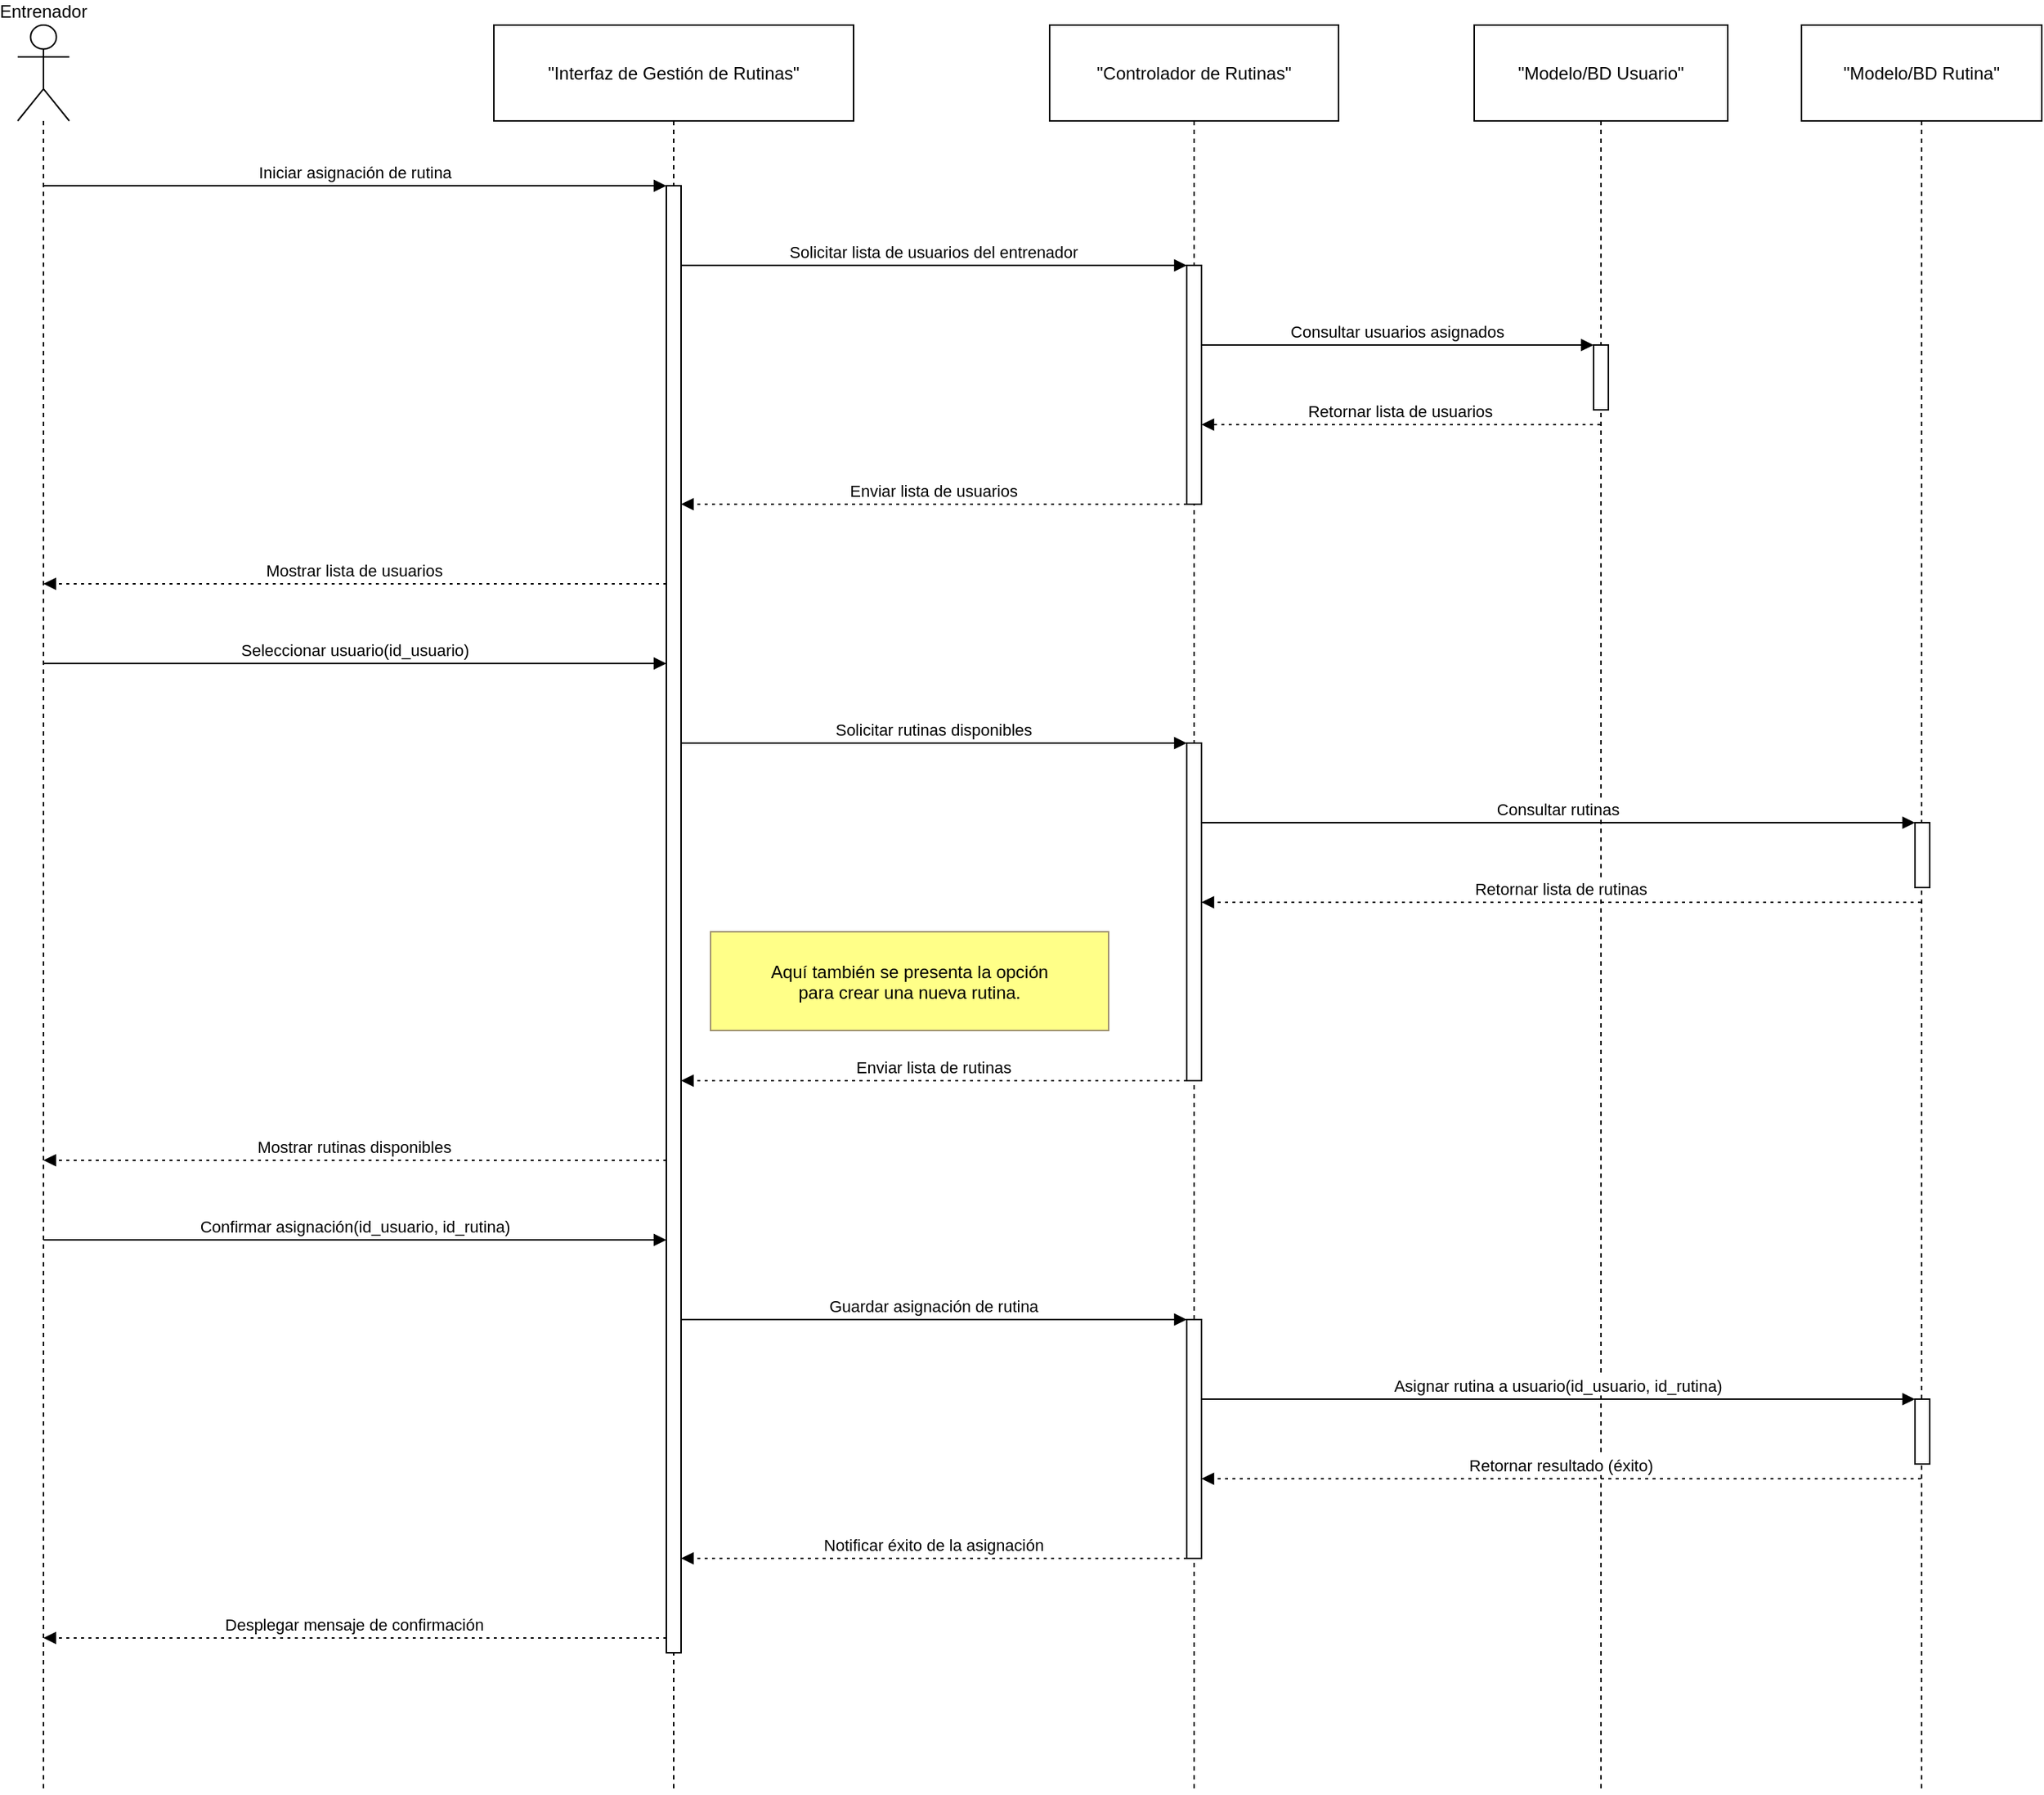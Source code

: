 <mxfile version="28.0.6">
  <diagram name="Page-1" id="K_D1WdGIlO1niymxam3W">
    <mxGraphModel dx="1634" dy="943" grid="1" gridSize="10" guides="1" tooltips="1" connect="1" arrows="1" fold="1" page="1" pageScale="1" pageWidth="850" pageHeight="1100" math="0" shadow="0">
      <root>
        <mxCell id="0" />
        <mxCell id="1" parent="0" />
        <mxCell id="6iFY97oGWLX_5bMuuiA9-1" value="Entrenador" style="shape=umlLifeline;perimeter=lifelinePerimeter;whiteSpace=wrap;container=1;dropTarget=0;collapsible=0;recursiveResize=0;outlineConnect=0;portConstraint=eastwest;newEdgeStyle={&quot;edgeStyle&quot;:&quot;elbowEdgeStyle&quot;,&quot;elbow&quot;:&quot;vertical&quot;,&quot;curved&quot;:0,&quot;rounded&quot;:0};participant=umlActor;verticalAlign=bottom;labelPosition=center;verticalLabelPosition=top;align=center;size=65;" vertex="1" parent="1">
          <mxGeometry x="20" y="20" width="35" height="1199" as="geometry" />
        </mxCell>
        <mxCell id="6iFY97oGWLX_5bMuuiA9-2" value="&quot;Interfaz de Gestión de Rutinas&quot;" style="shape=umlLifeline;perimeter=lifelinePerimeter;whiteSpace=wrap;container=1;dropTarget=0;collapsible=0;recursiveResize=0;outlineConnect=0;portConstraint=eastwest;newEdgeStyle={&quot;edgeStyle&quot;:&quot;elbowEdgeStyle&quot;,&quot;elbow&quot;:&quot;vertical&quot;,&quot;curved&quot;:0,&quot;rounded&quot;:0};size=65;" vertex="1" parent="1">
          <mxGeometry x="343" y="20" width="244" height="1199" as="geometry" />
        </mxCell>
        <mxCell id="6iFY97oGWLX_5bMuuiA9-3" value="" style="points=[];perimeter=orthogonalPerimeter;outlineConnect=0;targetShapes=umlLifeline;portConstraint=eastwest;newEdgeStyle={&quot;edgeStyle&quot;:&quot;elbowEdgeStyle&quot;,&quot;elbow&quot;:&quot;vertical&quot;,&quot;curved&quot;:0,&quot;rounded&quot;:0}" vertex="1" parent="6iFY97oGWLX_5bMuuiA9-2">
          <mxGeometry x="117" y="109" width="10" height="995" as="geometry" />
        </mxCell>
        <mxCell id="6iFY97oGWLX_5bMuuiA9-4" value="&quot;Controlador de Rutinas&quot;" style="shape=umlLifeline;perimeter=lifelinePerimeter;whiteSpace=wrap;container=1;dropTarget=0;collapsible=0;recursiveResize=0;outlineConnect=0;portConstraint=eastwest;newEdgeStyle={&quot;edgeStyle&quot;:&quot;elbowEdgeStyle&quot;,&quot;elbow&quot;:&quot;vertical&quot;,&quot;curved&quot;:0,&quot;rounded&quot;:0};size=65;" vertex="1" parent="1">
          <mxGeometry x="720" y="20" width="196" height="1199" as="geometry" />
        </mxCell>
        <mxCell id="6iFY97oGWLX_5bMuuiA9-5" value="" style="points=[];perimeter=orthogonalPerimeter;outlineConnect=0;targetShapes=umlLifeline;portConstraint=eastwest;newEdgeStyle={&quot;edgeStyle&quot;:&quot;elbowEdgeStyle&quot;,&quot;elbow&quot;:&quot;vertical&quot;,&quot;curved&quot;:0,&quot;rounded&quot;:0}" vertex="1" parent="6iFY97oGWLX_5bMuuiA9-4">
          <mxGeometry x="93" y="163" width="10" height="162" as="geometry" />
        </mxCell>
        <mxCell id="6iFY97oGWLX_5bMuuiA9-6" value="" style="points=[];perimeter=orthogonalPerimeter;outlineConnect=0;targetShapes=umlLifeline;portConstraint=eastwest;newEdgeStyle={&quot;edgeStyle&quot;:&quot;elbowEdgeStyle&quot;,&quot;elbow&quot;:&quot;vertical&quot;,&quot;curved&quot;:0,&quot;rounded&quot;:0}" vertex="1" parent="6iFY97oGWLX_5bMuuiA9-4">
          <mxGeometry x="93" y="487" width="10" height="229" as="geometry" />
        </mxCell>
        <mxCell id="6iFY97oGWLX_5bMuuiA9-7" value="" style="points=[];perimeter=orthogonalPerimeter;outlineConnect=0;targetShapes=umlLifeline;portConstraint=eastwest;newEdgeStyle={&quot;edgeStyle&quot;:&quot;elbowEdgeStyle&quot;,&quot;elbow&quot;:&quot;vertical&quot;,&quot;curved&quot;:0,&quot;rounded&quot;:0}" vertex="1" parent="6iFY97oGWLX_5bMuuiA9-4">
          <mxGeometry x="93" y="878" width="10" height="162" as="geometry" />
        </mxCell>
        <mxCell id="6iFY97oGWLX_5bMuuiA9-8" value="&quot;Modelo/BD Usuario&quot;" style="shape=umlLifeline;perimeter=lifelinePerimeter;whiteSpace=wrap;container=1;dropTarget=0;collapsible=0;recursiveResize=0;outlineConnect=0;portConstraint=eastwest;newEdgeStyle={&quot;edgeStyle&quot;:&quot;elbowEdgeStyle&quot;,&quot;elbow&quot;:&quot;vertical&quot;,&quot;curved&quot;:0,&quot;rounded&quot;:0};size=65;" vertex="1" parent="1">
          <mxGeometry x="1008" y="20" width="172" height="1199" as="geometry" />
        </mxCell>
        <mxCell id="6iFY97oGWLX_5bMuuiA9-9" value="" style="points=[];perimeter=orthogonalPerimeter;outlineConnect=0;targetShapes=umlLifeline;portConstraint=eastwest;newEdgeStyle={&quot;edgeStyle&quot;:&quot;elbowEdgeStyle&quot;,&quot;elbow&quot;:&quot;vertical&quot;,&quot;curved&quot;:0,&quot;rounded&quot;:0}" vertex="1" parent="6iFY97oGWLX_5bMuuiA9-8">
          <mxGeometry x="81" y="217" width="10" height="44" as="geometry" />
        </mxCell>
        <mxCell id="6iFY97oGWLX_5bMuuiA9-10" value="&quot;Modelo/BD Rutina&quot;" style="shape=umlLifeline;perimeter=lifelinePerimeter;whiteSpace=wrap;container=1;dropTarget=0;collapsible=0;recursiveResize=0;outlineConnect=0;portConstraint=eastwest;newEdgeStyle={&quot;edgeStyle&quot;:&quot;elbowEdgeStyle&quot;,&quot;elbow&quot;:&quot;vertical&quot;,&quot;curved&quot;:0,&quot;rounded&quot;:0};size=65;" vertex="1" parent="1">
          <mxGeometry x="1230" y="20" width="163" height="1199" as="geometry" />
        </mxCell>
        <mxCell id="6iFY97oGWLX_5bMuuiA9-11" value="" style="points=[];perimeter=orthogonalPerimeter;outlineConnect=0;targetShapes=umlLifeline;portConstraint=eastwest;newEdgeStyle={&quot;edgeStyle&quot;:&quot;elbowEdgeStyle&quot;,&quot;elbow&quot;:&quot;vertical&quot;,&quot;curved&quot;:0,&quot;rounded&quot;:0}" vertex="1" parent="6iFY97oGWLX_5bMuuiA9-10">
          <mxGeometry x="77" y="541" width="10" height="44" as="geometry" />
        </mxCell>
        <mxCell id="6iFY97oGWLX_5bMuuiA9-12" value="" style="points=[];perimeter=orthogonalPerimeter;outlineConnect=0;targetShapes=umlLifeline;portConstraint=eastwest;newEdgeStyle={&quot;edgeStyle&quot;:&quot;elbowEdgeStyle&quot;,&quot;elbow&quot;:&quot;vertical&quot;,&quot;curved&quot;:0,&quot;rounded&quot;:0}" vertex="1" parent="6iFY97oGWLX_5bMuuiA9-10">
          <mxGeometry x="77" y="932" width="10" height="44" as="geometry" />
        </mxCell>
        <mxCell id="6iFY97oGWLX_5bMuuiA9-13" value="Iniciar asignación de rutina" style="verticalAlign=bottom;edgeStyle=elbowEdgeStyle;elbow=vertical;curved=0;rounded=0;endArrow=block;" edge="1" parent="1" source="6iFY97oGWLX_5bMuuiA9-1" target="6iFY97oGWLX_5bMuuiA9-3">
          <mxGeometry relative="1" as="geometry">
            <Array as="points">
              <mxPoint x="289" y="129" />
            </Array>
          </mxGeometry>
        </mxCell>
        <mxCell id="6iFY97oGWLX_5bMuuiA9-14" value="Solicitar lista de usuarios del entrenador" style="verticalAlign=bottom;edgeStyle=elbowEdgeStyle;elbow=vertical;curved=0;rounded=0;endArrow=block;" edge="1" parent="1" source="6iFY97oGWLX_5bMuuiA9-3" target="6iFY97oGWLX_5bMuuiA9-5">
          <mxGeometry relative="1" as="geometry">
            <Array as="points">
              <mxPoint x="652" y="183" />
            </Array>
          </mxGeometry>
        </mxCell>
        <mxCell id="6iFY97oGWLX_5bMuuiA9-15" value="Consultar usuarios asignados" style="verticalAlign=bottom;edgeStyle=elbowEdgeStyle;elbow=vertical;curved=0;rounded=0;endArrow=block;" edge="1" parent="1" source="6iFY97oGWLX_5bMuuiA9-5" target="6iFY97oGWLX_5bMuuiA9-9">
          <mxGeometry relative="1" as="geometry">
            <Array as="points">
              <mxPoint x="967" y="237" />
            </Array>
          </mxGeometry>
        </mxCell>
        <mxCell id="6iFY97oGWLX_5bMuuiA9-16" value="Retornar lista de usuarios" style="verticalAlign=bottom;edgeStyle=elbowEdgeStyle;elbow=vertical;curved=0;rounded=0;dashed=1;dashPattern=2 3;endArrow=block;" edge="1" parent="1" source="6iFY97oGWLX_5bMuuiA9-8" target="6iFY97oGWLX_5bMuuiA9-5">
          <mxGeometry relative="1" as="geometry">
            <Array as="points">
              <mxPoint x="968" y="291" />
            </Array>
          </mxGeometry>
        </mxCell>
        <mxCell id="6iFY97oGWLX_5bMuuiA9-17" value="Enviar lista de usuarios" style="verticalAlign=bottom;edgeStyle=elbowEdgeStyle;elbow=vertical;curved=0;rounded=0;dashed=1;dashPattern=2 3;endArrow=block;" edge="1" parent="1" source="6iFY97oGWLX_5bMuuiA9-5" target="6iFY97oGWLX_5bMuuiA9-3">
          <mxGeometry relative="1" as="geometry">
            <Array as="points">
              <mxPoint x="653" y="345" />
            </Array>
          </mxGeometry>
        </mxCell>
        <mxCell id="6iFY97oGWLX_5bMuuiA9-18" value="Mostrar lista de usuarios" style="verticalAlign=bottom;edgeStyle=elbowEdgeStyle;elbow=vertical;curved=0;rounded=0;dashed=1;dashPattern=2 3;endArrow=block;" edge="1" parent="1" source="6iFY97oGWLX_5bMuuiA9-3" target="6iFY97oGWLX_5bMuuiA9-1">
          <mxGeometry relative="1" as="geometry">
            <Array as="points">
              <mxPoint x="290" y="399" />
            </Array>
          </mxGeometry>
        </mxCell>
        <mxCell id="6iFY97oGWLX_5bMuuiA9-19" value="Seleccionar usuario(id_usuario)" style="verticalAlign=bottom;edgeStyle=elbowEdgeStyle;elbow=vertical;curved=0;rounded=0;endArrow=block;" edge="1" parent="1" source="6iFY97oGWLX_5bMuuiA9-1" target="6iFY97oGWLX_5bMuuiA9-3">
          <mxGeometry relative="1" as="geometry">
            <Array as="points">
              <mxPoint x="287" y="453" />
            </Array>
          </mxGeometry>
        </mxCell>
        <mxCell id="6iFY97oGWLX_5bMuuiA9-20" value="Solicitar rutinas disponibles" style="verticalAlign=bottom;edgeStyle=elbowEdgeStyle;elbow=vertical;curved=0;rounded=0;endArrow=block;" edge="1" parent="1" source="6iFY97oGWLX_5bMuuiA9-3" target="6iFY97oGWLX_5bMuuiA9-6">
          <mxGeometry relative="1" as="geometry">
            <Array as="points">
              <mxPoint x="652" y="507" />
            </Array>
          </mxGeometry>
        </mxCell>
        <mxCell id="6iFY97oGWLX_5bMuuiA9-21" value="Consultar rutinas" style="verticalAlign=bottom;edgeStyle=elbowEdgeStyle;elbow=vertical;curved=0;rounded=0;endArrow=block;" edge="1" parent="1" source="6iFY97oGWLX_5bMuuiA9-6" target="6iFY97oGWLX_5bMuuiA9-11">
          <mxGeometry relative="1" as="geometry">
            <Array as="points">
              <mxPoint x="1075" y="561" />
            </Array>
          </mxGeometry>
        </mxCell>
        <mxCell id="6iFY97oGWLX_5bMuuiA9-22" value="Retornar lista de rutinas" style="verticalAlign=bottom;edgeStyle=elbowEdgeStyle;elbow=vertical;curved=0;rounded=0;dashed=1;dashPattern=2 3;endArrow=block;" edge="1" parent="1" source="6iFY97oGWLX_5bMuuiA9-10" target="6iFY97oGWLX_5bMuuiA9-6">
          <mxGeometry relative="1" as="geometry">
            <Array as="points">
              <mxPoint x="1076" y="615" />
            </Array>
          </mxGeometry>
        </mxCell>
        <mxCell id="6iFY97oGWLX_5bMuuiA9-23" value="Enviar lista de rutinas" style="verticalAlign=bottom;edgeStyle=elbowEdgeStyle;elbow=vertical;curved=0;rounded=0;dashed=1;dashPattern=2 3;endArrow=block;" edge="1" parent="1" source="6iFY97oGWLX_5bMuuiA9-6" target="6iFY97oGWLX_5bMuuiA9-3">
          <mxGeometry relative="1" as="geometry">
            <Array as="points">
              <mxPoint x="653" y="736" />
            </Array>
          </mxGeometry>
        </mxCell>
        <mxCell id="6iFY97oGWLX_5bMuuiA9-24" value="Mostrar rutinas disponibles" style="verticalAlign=bottom;edgeStyle=elbowEdgeStyle;elbow=vertical;curved=0;rounded=0;dashed=1;dashPattern=2 3;endArrow=block;" edge="1" parent="1" source="6iFY97oGWLX_5bMuuiA9-3" target="6iFY97oGWLX_5bMuuiA9-1">
          <mxGeometry relative="1" as="geometry">
            <Array as="points">
              <mxPoint x="290" y="790" />
            </Array>
          </mxGeometry>
        </mxCell>
        <mxCell id="6iFY97oGWLX_5bMuuiA9-25" value="Confirmar asignación(id_usuario, id_rutina)" style="verticalAlign=bottom;edgeStyle=elbowEdgeStyle;elbow=vertical;curved=0;rounded=0;endArrow=block;" edge="1" parent="1" source="6iFY97oGWLX_5bMuuiA9-1" target="6iFY97oGWLX_5bMuuiA9-3">
          <mxGeometry relative="1" as="geometry">
            <Array as="points">
              <mxPoint x="287" y="844" />
            </Array>
          </mxGeometry>
        </mxCell>
        <mxCell id="6iFY97oGWLX_5bMuuiA9-26" value="Guardar asignación de rutina" style="verticalAlign=bottom;edgeStyle=elbowEdgeStyle;elbow=vertical;curved=0;rounded=0;endArrow=block;" edge="1" parent="1" source="6iFY97oGWLX_5bMuuiA9-3" target="6iFY97oGWLX_5bMuuiA9-7">
          <mxGeometry relative="1" as="geometry">
            <Array as="points">
              <mxPoint x="652" y="898" />
            </Array>
          </mxGeometry>
        </mxCell>
        <mxCell id="6iFY97oGWLX_5bMuuiA9-27" value="Asignar rutina a usuario(id_usuario, id_rutina)" style="verticalAlign=bottom;edgeStyle=elbowEdgeStyle;elbow=vertical;curved=0;rounded=0;endArrow=block;" edge="1" parent="1" source="6iFY97oGWLX_5bMuuiA9-7" target="6iFY97oGWLX_5bMuuiA9-12">
          <mxGeometry relative="1" as="geometry">
            <Array as="points">
              <mxPoint x="1075" y="952" />
            </Array>
          </mxGeometry>
        </mxCell>
        <mxCell id="6iFY97oGWLX_5bMuuiA9-28" value="Retornar resultado (éxito)" style="verticalAlign=bottom;edgeStyle=elbowEdgeStyle;elbow=vertical;curved=0;rounded=0;dashed=1;dashPattern=2 3;endArrow=block;" edge="1" parent="1" source="6iFY97oGWLX_5bMuuiA9-10" target="6iFY97oGWLX_5bMuuiA9-7">
          <mxGeometry relative="1" as="geometry">
            <Array as="points">
              <mxPoint x="1076" y="1006" />
            </Array>
          </mxGeometry>
        </mxCell>
        <mxCell id="6iFY97oGWLX_5bMuuiA9-29" value="Notificar éxito de la asignación" style="verticalAlign=bottom;edgeStyle=elbowEdgeStyle;elbow=vertical;curved=0;rounded=0;dashed=1;dashPattern=2 3;endArrow=block;" edge="1" parent="1" source="6iFY97oGWLX_5bMuuiA9-7" target="6iFY97oGWLX_5bMuuiA9-3">
          <mxGeometry relative="1" as="geometry">
            <Array as="points">
              <mxPoint x="653" y="1060" />
            </Array>
          </mxGeometry>
        </mxCell>
        <mxCell id="6iFY97oGWLX_5bMuuiA9-30" value="Desplegar mensaje de confirmación" style="verticalAlign=bottom;edgeStyle=elbowEdgeStyle;elbow=vertical;curved=0;rounded=0;dashed=1;dashPattern=2 3;endArrow=block;" edge="1" parent="1" source="6iFY97oGWLX_5bMuuiA9-3" target="6iFY97oGWLX_5bMuuiA9-1">
          <mxGeometry relative="1" as="geometry">
            <Array as="points">
              <mxPoint x="290" y="1114" />
            </Array>
          </mxGeometry>
        </mxCell>
        <mxCell id="6iFY97oGWLX_5bMuuiA9-31" value="Aquí también se presenta la opción&#xa;para crear una nueva rutina." style="fillColor=#ffff88;strokeColor=#9E916F;" vertex="1" parent="1">
          <mxGeometry x="490" y="635" width="270" height="67" as="geometry" />
        </mxCell>
      </root>
    </mxGraphModel>
  </diagram>
</mxfile>
